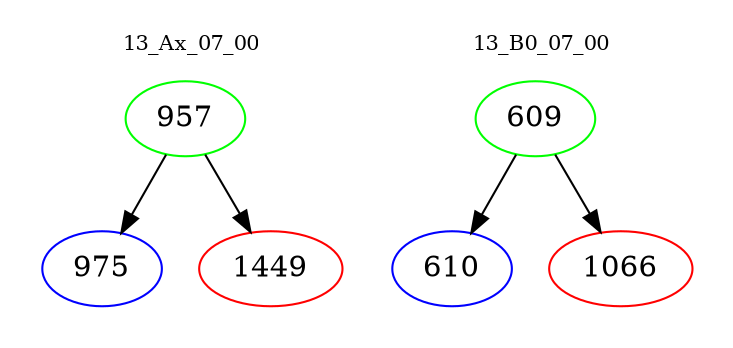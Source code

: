 digraph{
subgraph cluster_0 {
color = white
label = "13_Ax_07_00";
fontsize=10;
T0_957 [label="957", color="green"]
T0_957 -> T0_975 [color="black"]
T0_975 [label="975", color="blue"]
T0_957 -> T0_1449 [color="black"]
T0_1449 [label="1449", color="red"]
}
subgraph cluster_1 {
color = white
label = "13_B0_07_00";
fontsize=10;
T1_609 [label="609", color="green"]
T1_609 -> T1_610 [color="black"]
T1_610 [label="610", color="blue"]
T1_609 -> T1_1066 [color="black"]
T1_1066 [label="1066", color="red"]
}
}
